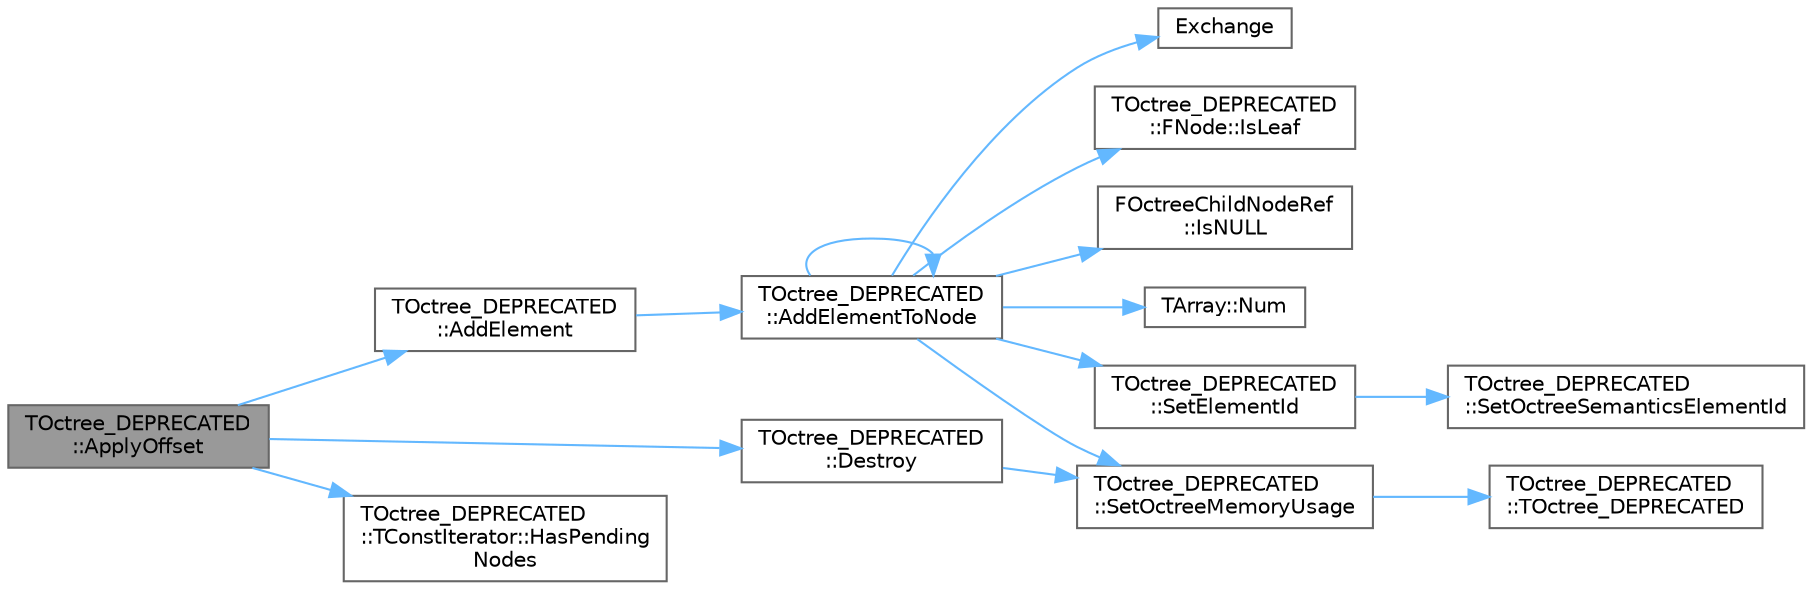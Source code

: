 digraph "TOctree_DEPRECATED::ApplyOffset"
{
 // INTERACTIVE_SVG=YES
 // LATEX_PDF_SIZE
  bgcolor="transparent";
  edge [fontname=Helvetica,fontsize=10,labelfontname=Helvetica,labelfontsize=10];
  node [fontname=Helvetica,fontsize=10,shape=box,height=0.2,width=0.4];
  rankdir="LR";
  Node1 [id="Node000001",label="TOctree_DEPRECATED\l::ApplyOffset",height=0.2,width=0.4,color="gray40", fillcolor="grey60", style="filled", fontcolor="black",tooltip="Apply an arbitrary offset to all elements in the tree InOffset - offset to apply bGlobalOctree - hint..."];
  Node1 -> Node2 [id="edge1_Node000001_Node000002",color="steelblue1",style="solid",tooltip=" "];
  Node2 [id="Node000002",label="TOctree_DEPRECATED\l::AddElement",height=0.2,width=0.4,color="grey40", fillcolor="white", style="filled",URL="$d1/dfb/classTOctree__DEPRECATED.html#aff4c7ca514bdb263de836a92f03f492b",tooltip="Adds an element to the octree."];
  Node2 -> Node3 [id="edge2_Node000002_Node000003",color="steelblue1",style="solid",tooltip=" "];
  Node3 [id="Node000003",label="TOctree_DEPRECATED\l::AddElementToNode",height=0.2,width=0.4,color="grey40", fillcolor="white", style="filled",URL="$d1/dfb/classTOctree__DEPRECATED.html#abd2d9475a8392920066214535c864fdc",tooltip="Adds an element to a node or its children."];
  Node3 -> Node3 [id="edge3_Node000003_Node000003",color="steelblue1",style="solid",tooltip=" "];
  Node3 -> Node4 [id="edge4_Node000003_Node000004",color="steelblue1",style="solid",tooltip=" "];
  Node4 [id="Node000004",label="Exchange",height=0.2,width=0.4,color="grey40", fillcolor="white", style="filled",URL="$d4/d24/UnrealTemplate_8h.html#a71208fce20d450e8a6365ce781998cc8",tooltip=" "];
  Node3 -> Node5 [id="edge5_Node000003_Node000005",color="steelblue1",style="solid",tooltip=" "];
  Node5 [id="Node000005",label="TOctree_DEPRECATED\l::FNode::IsLeaf",height=0.2,width=0.4,color="grey40", fillcolor="white", style="filled",URL="$dd/ddf/classTOctree__DEPRECATED_1_1FNode.html#a58ad1c3b358610accb63f3c9c6569690",tooltip=" "];
  Node3 -> Node6 [id="edge6_Node000003_Node000006",color="steelblue1",style="solid",tooltip=" "];
  Node6 [id="Node000006",label="FOctreeChildNodeRef\l::IsNULL",height=0.2,width=0.4,color="grey40", fillcolor="white", style="filled",URL="$dc/dbd/classFOctreeChildNodeRef.html#a4e8666f7e6e73fdafaf22c4771db7eb6",tooltip=" "];
  Node3 -> Node7 [id="edge7_Node000003_Node000007",color="steelblue1",style="solid",tooltip=" "];
  Node7 [id="Node000007",label="TArray::Num",height=0.2,width=0.4,color="grey40", fillcolor="white", style="filled",URL="$d4/d52/classTArray.html#adcbf9ca48677a9c0c3830cd862dd40d8",tooltip="Returns number of elements in array."];
  Node3 -> Node8 [id="edge8_Node000003_Node000008",color="steelblue1",style="solid",tooltip=" "];
  Node8 [id="Node000008",label="TOctree_DEPRECATED\l::SetElementId",height=0.2,width=0.4,color="grey40", fillcolor="white", style="filled",URL="$d1/dfb/classTOctree__DEPRECATED.html#ab8e75e1de1136b3b15583367fe3f03a1",tooltip=" "];
  Node8 -> Node9 [id="edge9_Node000008_Node000009",color="steelblue1",style="solid",tooltip=" "];
  Node9 [id="Node000009",label="TOctree_DEPRECATED\l::SetOctreeSemanticsElementId",height=0.2,width=0.4,color="grey40", fillcolor="white", style="filled",URL="$d1/dfb/classTOctree__DEPRECATED.html#adc9b4ac6270c344e7aa1832f742e3bd8",tooltip=" "];
  Node3 -> Node10 [id="edge10_Node000003_Node000010",color="steelblue1",style="solid",tooltip=" "];
  Node10 [id="Node000010",label="TOctree_DEPRECATED\l::SetOctreeMemoryUsage",height=0.2,width=0.4,color="grey40", fillcolor="white", style="filled",URL="$d1/dfb/classTOctree__DEPRECATED.html#a5472e280200ea0a55dd1bd528ee767e7",tooltip="this function basically set TotalSizeBytes, but gives opportunity to include this Octree in memory st..."];
  Node10 -> Node11 [id="edge11_Node000010_Node000011",color="steelblue1",style="solid",tooltip=" "];
  Node11 [id="Node000011",label="TOctree_DEPRECATED\l::TOctree_DEPRECATED",height=0.2,width=0.4,color="grey40", fillcolor="white", style="filled",URL="$d1/dfb/classTOctree__DEPRECATED.html#a15b0b2036ec506aac067d1ab0c5ae08b",tooltip="Initialization constructor."];
  Node1 -> Node12 [id="edge12_Node000001_Node000012",color="steelblue1",style="solid",tooltip=" "];
  Node12 [id="Node000012",label="TOctree_DEPRECATED\l::Destroy",height=0.2,width=0.4,color="grey40", fillcolor="white", style="filled",URL="$d1/dfb/classTOctree__DEPRECATED.html#a895fed3e56827b94077c8c1acca548c3",tooltip=" "];
  Node12 -> Node10 [id="edge13_Node000012_Node000010",color="steelblue1",style="solid",tooltip=" "];
  Node1 -> Node13 [id="edge14_Node000001_Node000013",color="steelblue1",style="solid",tooltip=" "];
  Node13 [id="Node000013",label="TOctree_DEPRECATED\l::TConstIterator::HasPending\lNodes",height=0.2,width=0.4,color="grey40", fillcolor="white", style="filled",URL="$d1/df7/classTOctree__DEPRECATED_1_1TConstIterator.html#acee5182d611517705e340bb3d6e68502",tooltip="Checks if there are any nodes left to iterate over."];
}
